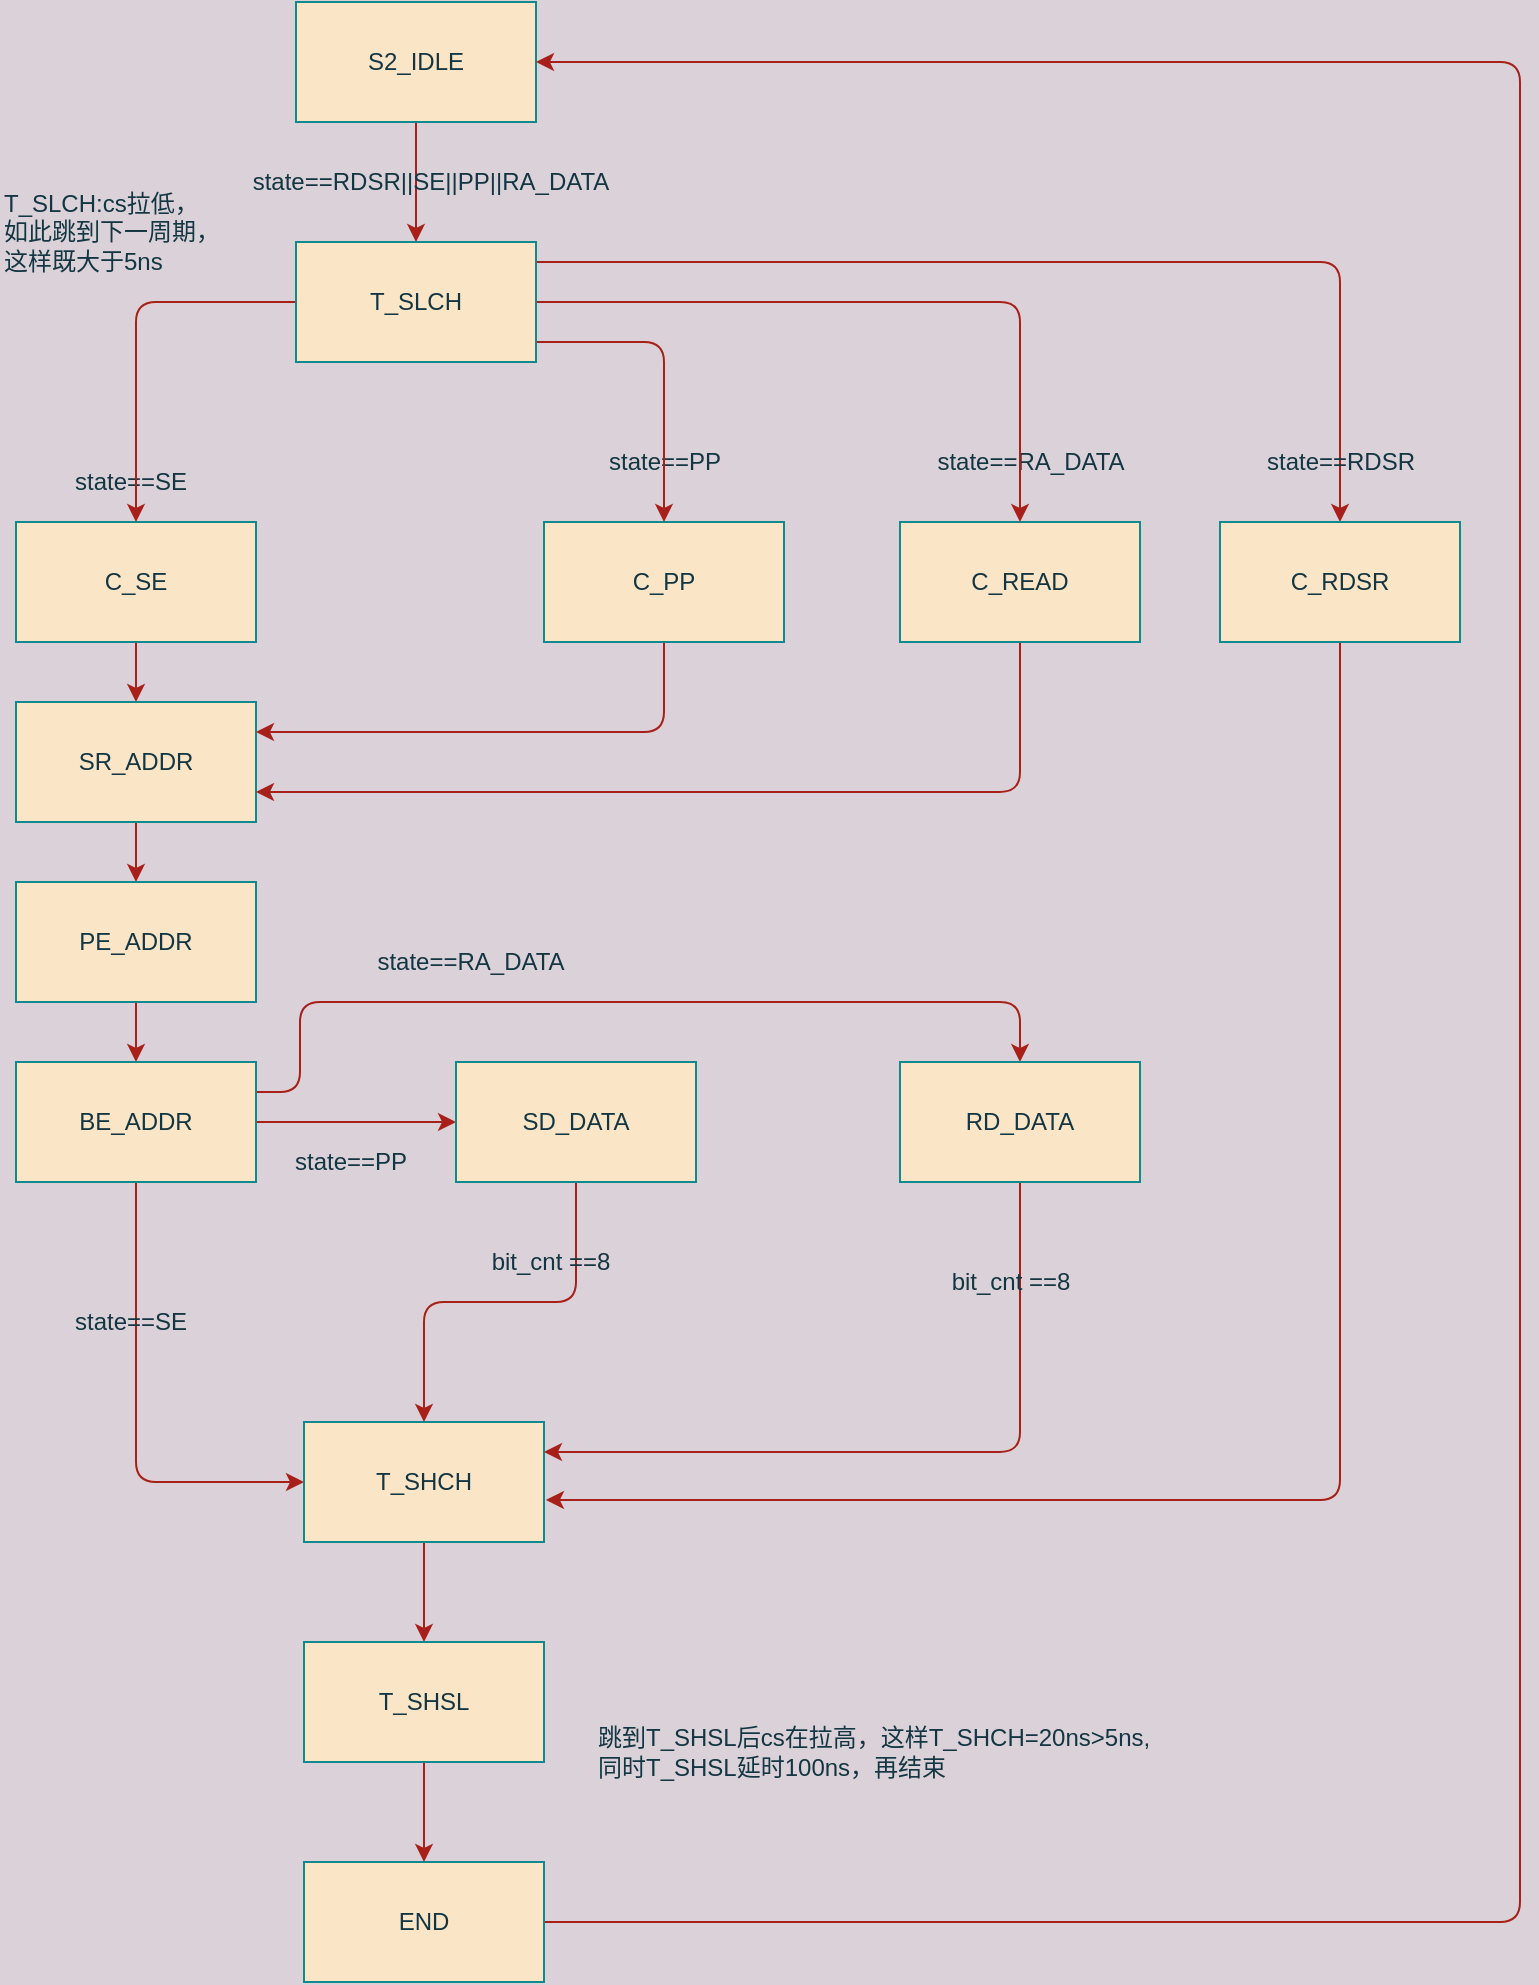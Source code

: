 <mxfile version="14.2.9" type="github">
  <diagram id="y9PfuHGtkb0Xi2rJtWgL" name="Page-1">
    <mxGraphModel dx="1350" dy="804" grid="1" gridSize="10" guides="1" tooltips="1" connect="1" arrows="1" fold="1" page="1" pageScale="1" pageWidth="827" pageHeight="1169" background="#DAD2D8" math="0" shadow="0">
      <root>
        <mxCell id="0" />
        <mxCell id="1" parent="0" />
        <mxCell id="nN14oj0gZmcJKw9xQ7Gt-3" style="edgeStyle=orthogonalEdgeStyle;curved=0;rounded=1;sketch=0;orthogonalLoop=1;jettySize=auto;html=1;entryX=0.5;entryY=0;entryDx=0;entryDy=0;strokeColor=#A8201A;fillColor=#FAE5C7;fontColor=#143642;" edge="1" parent="1" source="mpRg7uGL-hKuVafOZky2-3" target="nN14oj0gZmcJKw9xQ7Gt-2">
          <mxGeometry relative="1" as="geometry" />
        </mxCell>
        <mxCell id="mpRg7uGL-hKuVafOZky2-3" value="&lt;div&gt;S2_IDLE&lt;/div&gt;" style="whiteSpace=wrap;html=1;rounded=0;sketch=0;strokeColor=#0F8B8D;fillColor=#FAE5C7;fontColor=#143642;" parent="1" vertex="1">
          <mxGeometry x="178" y="40" width="120" height="60" as="geometry" />
        </mxCell>
        <mxCell id="mpRg7uGL-hKuVafOZky2-7" style="edgeStyle=orthogonalEdgeStyle;curved=0;rounded=1;sketch=0;orthogonalLoop=1;jettySize=auto;html=1;entryX=0.5;entryY=0;entryDx=0;entryDy=0;strokeColor=#A8201A;fillColor=#FAE5C7;fontColor=#143642;labelBackgroundColor=#DAD2D8;" parent="1" source="mpRg7uGL-hKuVafOZky2-4" target="mpRg7uGL-hKuVafOZky2-5" edge="1">
          <mxGeometry relative="1" as="geometry" />
        </mxCell>
        <mxCell id="mpRg7uGL-hKuVafOZky2-4" value="C_SE" style="whiteSpace=wrap;html=1;rounded=0;sketch=0;strokeColor=#0F8B8D;fillColor=#FAE5C7;fontColor=#143642;" parent="1" vertex="1">
          <mxGeometry x="38" y="300" width="120" height="60" as="geometry" />
        </mxCell>
        <mxCell id="mpRg7uGL-hKuVafOZky2-9" style="edgeStyle=orthogonalEdgeStyle;curved=0;rounded=1;sketch=0;orthogonalLoop=1;jettySize=auto;html=1;entryX=0.5;entryY=0;entryDx=0;entryDy=0;strokeColor=#A8201A;fillColor=#FAE5C7;fontColor=#143642;labelBackgroundColor=#DAD2D8;" parent="1" source="mpRg7uGL-hKuVafOZky2-5" target="mpRg7uGL-hKuVafOZky2-8" edge="1">
          <mxGeometry relative="1" as="geometry" />
        </mxCell>
        <mxCell id="mpRg7uGL-hKuVafOZky2-5" value="SR_ADDR" style="whiteSpace=wrap;html=1;rounded=0;sketch=0;strokeColor=#0F8B8D;fillColor=#FAE5C7;fontColor=#143642;" parent="1" vertex="1">
          <mxGeometry x="38" y="390" width="120" height="60" as="geometry" />
        </mxCell>
        <mxCell id="mpRg7uGL-hKuVafOZky2-11" style="edgeStyle=orthogonalEdgeStyle;curved=0;rounded=1;sketch=0;orthogonalLoop=1;jettySize=auto;html=1;strokeColor=#A8201A;fillColor=#FAE5C7;fontColor=#143642;labelBackgroundColor=#DAD2D8;" parent="1" source="mpRg7uGL-hKuVafOZky2-8" target="mpRg7uGL-hKuVafOZky2-10" edge="1">
          <mxGeometry relative="1" as="geometry" />
        </mxCell>
        <mxCell id="mpRg7uGL-hKuVafOZky2-8" value="PE_ADDR" style="whiteSpace=wrap;html=1;rounded=0;sketch=0;strokeColor=#0F8B8D;fillColor=#FAE5C7;fontColor=#143642;" parent="1" vertex="1">
          <mxGeometry x="38" y="480" width="120" height="60" as="geometry" />
        </mxCell>
        <mxCell id="mpRg7uGL-hKuVafOZky2-26" style="edgeStyle=orthogonalEdgeStyle;curved=0;rounded=1;sketch=0;orthogonalLoop=1;jettySize=auto;html=1;entryX=0;entryY=0.5;entryDx=0;entryDy=0;strokeColor=#A8201A;fillColor=#FAE5C7;fontColor=#143642;labelBackgroundColor=#DAD2D8;" parent="1" source="mpRg7uGL-hKuVafOZky2-10" target="mpRg7uGL-hKuVafOZky2-25" edge="1">
          <mxGeometry relative="1" as="geometry" />
        </mxCell>
        <mxCell id="4_lUSXkcKFkcI5uqRMfD-8" style="edgeStyle=orthogonalEdgeStyle;curved=0;rounded=1;sketch=0;orthogonalLoop=1;jettySize=auto;html=1;exitX=1;exitY=0.25;exitDx=0;exitDy=0;entryX=0.5;entryY=0;entryDx=0;entryDy=0;strokeColor=#A8201A;fillColor=#FAE5C7;fontColor=#143642;labelBackgroundColor=#DAD2D8;" parent="1" source="mpRg7uGL-hKuVafOZky2-10" target="4_lUSXkcKFkcI5uqRMfD-7" edge="1">
          <mxGeometry relative="1" as="geometry">
            <Array as="points">
              <mxPoint x="180" y="585" />
              <mxPoint x="180" y="540" />
              <mxPoint x="540" y="540" />
            </Array>
          </mxGeometry>
        </mxCell>
        <mxCell id="QHvNHM5LutkKZke6r-BI-2" style="edgeStyle=orthogonalEdgeStyle;curved=0;rounded=1;sketch=0;orthogonalLoop=1;jettySize=auto;html=1;entryX=0;entryY=0.5;entryDx=0;entryDy=0;strokeColor=#A8201A;fillColor=#FAE5C7;fontColor=#143642;labelBackgroundColor=#DAD2D8;" parent="1" source="mpRg7uGL-hKuVafOZky2-10" target="mpRg7uGL-hKuVafOZky2-16" edge="1">
          <mxGeometry relative="1" as="geometry">
            <Array as="points">
              <mxPoint x="98" y="780" />
            </Array>
          </mxGeometry>
        </mxCell>
        <mxCell id="mpRg7uGL-hKuVafOZky2-10" value="BE_ADDR" style="whiteSpace=wrap;html=1;rounded=0;sketch=0;strokeColor=#0F8B8D;fillColor=#FAE5C7;fontColor=#143642;" parent="1" vertex="1">
          <mxGeometry x="38" y="570" width="120" height="60" as="geometry" />
        </mxCell>
        <mxCell id="nN14oj0gZmcJKw9xQ7Gt-16" style="edgeStyle=orthogonalEdgeStyle;curved=0;rounded=1;sketch=0;orthogonalLoop=1;jettySize=auto;html=1;entryX=0.5;entryY=0;entryDx=0;entryDy=0;strokeColor=#A8201A;fillColor=#FAE5C7;fontColor=#143642;" edge="1" parent="1" source="mpRg7uGL-hKuVafOZky2-16" target="nN14oj0gZmcJKw9xQ7Gt-15">
          <mxGeometry relative="1" as="geometry" />
        </mxCell>
        <mxCell id="mpRg7uGL-hKuVafOZky2-16" value="T_SHCH" style="whiteSpace=wrap;html=1;rounded=0;sketch=0;strokeColor=#0F8B8D;fillColor=#FAE5C7;fontColor=#143642;" parent="1" vertex="1">
          <mxGeometry x="182" y="750" width="120" height="60" as="geometry" />
        </mxCell>
        <mxCell id="mpRg7uGL-hKuVafOZky2-17" value="state==SE" style="text;html=1;align=center;verticalAlign=middle;resizable=0;points=[];autosize=1;fontColor=#143642;" parent="1" vertex="1">
          <mxGeometry x="60" y="270" width="70" height="20" as="geometry" />
        </mxCell>
        <mxCell id="4_lUSXkcKFkcI5uqRMfD-5" style="edgeStyle=orthogonalEdgeStyle;curved=0;rounded=1;sketch=0;orthogonalLoop=1;jettySize=auto;html=1;entryX=1;entryY=0.25;entryDx=0;entryDy=0;strokeColor=#A8201A;fillColor=#FAE5C7;fontColor=#143642;labelBackgroundColor=#DAD2D8;" parent="1" source="mpRg7uGL-hKuVafOZky2-19" target="mpRg7uGL-hKuVafOZky2-5" edge="1">
          <mxGeometry relative="1" as="geometry">
            <Array as="points">
              <mxPoint x="362" y="405" />
            </Array>
          </mxGeometry>
        </mxCell>
        <mxCell id="mpRg7uGL-hKuVafOZky2-19" value="C_PP" style="whiteSpace=wrap;html=1;rounded=0;sketch=0;strokeColor=#0F8B8D;fillColor=#FAE5C7;fontColor=#143642;" parent="1" vertex="1">
          <mxGeometry x="302" y="300" width="120" height="60" as="geometry" />
        </mxCell>
        <mxCell id="mpRg7uGL-hKuVafOZky2-22" value="state==PP" style="text;html=1;align=center;verticalAlign=middle;resizable=0;points=[];autosize=1;fontColor=#143642;" parent="1" vertex="1">
          <mxGeometry x="327" y="260" width="70" height="20" as="geometry" />
        </mxCell>
        <mxCell id="QHvNHM5LutkKZke6r-BI-3" style="edgeStyle=orthogonalEdgeStyle;curved=0;rounded=1;sketch=0;orthogonalLoop=1;jettySize=auto;html=1;entryX=0.5;entryY=0;entryDx=0;entryDy=0;strokeColor=#A8201A;fillColor=#FAE5C7;fontColor=#143642;labelBackgroundColor=#DAD2D8;" parent="1" source="mpRg7uGL-hKuVafOZky2-25" target="mpRg7uGL-hKuVafOZky2-16" edge="1">
          <mxGeometry relative="1" as="geometry" />
        </mxCell>
        <mxCell id="mpRg7uGL-hKuVafOZky2-25" value="SD_DATA" style="whiteSpace=wrap;html=1;rounded=0;sketch=0;strokeColor=#0F8B8D;fillColor=#FAE5C7;fontColor=#143642;" parent="1" vertex="1">
          <mxGeometry x="258" y="570" width="120" height="60" as="geometry" />
        </mxCell>
        <mxCell id="mpRg7uGL-hKuVafOZky2-27" value="state==PP" style="text;html=1;align=center;verticalAlign=middle;resizable=0;points=[];autosize=1;fontColor=#143642;" parent="1" vertex="1">
          <mxGeometry x="170" y="610" width="70" height="20" as="geometry" />
        </mxCell>
        <mxCell id="4_lUSXkcKFkcI5uqRMfD-6" style="edgeStyle=orthogonalEdgeStyle;curved=0;rounded=1;sketch=0;orthogonalLoop=1;jettySize=auto;html=1;entryX=1;entryY=0.75;entryDx=0;entryDy=0;strokeColor=#A8201A;fillColor=#FAE5C7;fontColor=#143642;labelBackgroundColor=#DAD2D8;" parent="1" source="4_lUSXkcKFkcI5uqRMfD-1" target="mpRg7uGL-hKuVafOZky2-5" edge="1">
          <mxGeometry relative="1" as="geometry">
            <Array as="points">
              <mxPoint x="540" y="435" />
            </Array>
          </mxGeometry>
        </mxCell>
        <mxCell id="4_lUSXkcKFkcI5uqRMfD-1" value="C_READ" style="whiteSpace=wrap;html=1;rounded=0;sketch=0;strokeColor=#0F8B8D;fillColor=#FAE5C7;fontColor=#143642;" parent="1" vertex="1">
          <mxGeometry x="480" y="300" width="120" height="60" as="geometry" />
        </mxCell>
        <mxCell id="4_lUSXkcKFkcI5uqRMfD-4" value="state==RA_DATA" style="text;html=1;align=center;verticalAlign=middle;resizable=0;points=[];autosize=1;fontColor=#143642;" parent="1" vertex="1">
          <mxGeometry x="490" y="260" width="110" height="20" as="geometry" />
        </mxCell>
        <mxCell id="nN14oj0gZmcJKw9xQ7Gt-13" style="edgeStyle=orthogonalEdgeStyle;curved=0;rounded=1;sketch=0;orthogonalLoop=1;jettySize=auto;html=1;entryX=1;entryY=0.25;entryDx=0;entryDy=0;strokeColor=#A8201A;fillColor=#FAE5C7;fontColor=#143642;" edge="1" parent="1" source="4_lUSXkcKFkcI5uqRMfD-7" target="mpRg7uGL-hKuVafOZky2-16">
          <mxGeometry relative="1" as="geometry">
            <Array as="points">
              <mxPoint x="540" y="765" />
            </Array>
          </mxGeometry>
        </mxCell>
        <mxCell id="4_lUSXkcKFkcI5uqRMfD-7" value="RD_DATA" style="whiteSpace=wrap;html=1;rounded=0;sketch=0;strokeColor=#0F8B8D;fillColor=#FAE5C7;fontColor=#143642;" parent="1" vertex="1">
          <mxGeometry x="480" y="570" width="120" height="60" as="geometry" />
        </mxCell>
        <mxCell id="4_lUSXkcKFkcI5uqRMfD-9" value="state==RA_DATA" style="text;html=1;align=center;verticalAlign=middle;resizable=0;points=[];autosize=1;fontColor=#143642;" parent="1" vertex="1">
          <mxGeometry x="210" y="510" width="110" height="20" as="geometry" />
        </mxCell>
        <mxCell id="QHvNHM5LutkKZke6r-BI-5" value="state==SE" style="text;html=1;align=center;verticalAlign=middle;resizable=0;points=[];autosize=1;fontColor=#143642;" parent="1" vertex="1">
          <mxGeometry x="60" y="690" width="70" height="20" as="geometry" />
        </mxCell>
        <mxCell id="nN14oj0gZmcJKw9xQ7Gt-5" style="edgeStyle=orthogonalEdgeStyle;curved=0;rounded=1;sketch=0;orthogonalLoop=1;jettySize=auto;html=1;entryX=0.5;entryY=0;entryDx=0;entryDy=0;strokeColor=#A8201A;fillColor=#FAE5C7;fontColor=#143642;" edge="1" parent="1" source="nN14oj0gZmcJKw9xQ7Gt-2" target="mpRg7uGL-hKuVafOZky2-4">
          <mxGeometry relative="1" as="geometry" />
        </mxCell>
        <mxCell id="nN14oj0gZmcJKw9xQ7Gt-6" style="edgeStyle=orthogonalEdgeStyle;curved=0;rounded=1;sketch=0;orthogonalLoop=1;jettySize=auto;html=1;entryX=0.5;entryY=0;entryDx=0;entryDy=0;strokeColor=#A8201A;fillColor=#FAE5C7;fontColor=#143642;" edge="1" parent="1" source="nN14oj0gZmcJKw9xQ7Gt-2" target="mpRg7uGL-hKuVafOZky2-19">
          <mxGeometry relative="1" as="geometry">
            <Array as="points">
              <mxPoint x="362" y="210" />
            </Array>
          </mxGeometry>
        </mxCell>
        <mxCell id="nN14oj0gZmcJKw9xQ7Gt-7" style="edgeStyle=orthogonalEdgeStyle;curved=0;rounded=1;sketch=0;orthogonalLoop=1;jettySize=auto;html=1;entryX=0.5;entryY=0;entryDx=0;entryDy=0;strokeColor=#A8201A;fillColor=#FAE5C7;fontColor=#143642;" edge="1" parent="1" source="nN14oj0gZmcJKw9xQ7Gt-2" target="4_lUSXkcKFkcI5uqRMfD-1">
          <mxGeometry relative="1" as="geometry">
            <Array as="points">
              <mxPoint x="540" y="190" />
            </Array>
          </mxGeometry>
        </mxCell>
        <mxCell id="nN14oj0gZmcJKw9xQ7Gt-9" style="edgeStyle=orthogonalEdgeStyle;curved=0;rounded=1;sketch=0;orthogonalLoop=1;jettySize=auto;html=1;entryX=0.5;entryY=0;entryDx=0;entryDy=0;strokeColor=#A8201A;fillColor=#FAE5C7;fontColor=#143642;" edge="1" parent="1" source="nN14oj0gZmcJKw9xQ7Gt-2" target="nN14oj0gZmcJKw9xQ7Gt-8">
          <mxGeometry relative="1" as="geometry">
            <Array as="points">
              <mxPoint x="700" y="170" />
            </Array>
          </mxGeometry>
        </mxCell>
        <mxCell id="nN14oj0gZmcJKw9xQ7Gt-2" value="T_SLCH" style="whiteSpace=wrap;html=1;rounded=0;sketch=0;strokeColor=#0F8B8D;fillColor=#FAE5C7;fontColor=#143642;" vertex="1" parent="1">
          <mxGeometry x="178" y="160" width="120" height="60" as="geometry" />
        </mxCell>
        <mxCell id="nN14oj0gZmcJKw9xQ7Gt-4" value="state==RDSR||SE||PP||RA_DATA" style="text;html=1;align=center;verticalAlign=middle;resizable=0;points=[];autosize=1;fontColor=#143642;" vertex="1" parent="1">
          <mxGeometry x="150" y="120" width="190" height="20" as="geometry" />
        </mxCell>
        <mxCell id="nN14oj0gZmcJKw9xQ7Gt-12" style="edgeStyle=orthogonalEdgeStyle;curved=0;rounded=1;sketch=0;orthogonalLoop=1;jettySize=auto;html=1;entryX=1.008;entryY=0.65;entryDx=0;entryDy=0;entryPerimeter=0;strokeColor=#A8201A;fillColor=#FAE5C7;fontColor=#143642;" edge="1" parent="1" source="nN14oj0gZmcJKw9xQ7Gt-8" target="mpRg7uGL-hKuVafOZky2-16">
          <mxGeometry relative="1" as="geometry">
            <Array as="points">
              <mxPoint x="700" y="789" />
            </Array>
          </mxGeometry>
        </mxCell>
        <mxCell id="nN14oj0gZmcJKw9xQ7Gt-8" value="C_RDSR" style="whiteSpace=wrap;html=1;rounded=0;sketch=0;strokeColor=#0F8B8D;fillColor=#FAE5C7;fontColor=#143642;" vertex="1" parent="1">
          <mxGeometry x="640" y="300" width="120" height="60" as="geometry" />
        </mxCell>
        <mxCell id="nN14oj0gZmcJKw9xQ7Gt-10" value="state==RDSR" style="text;html=1;align=center;verticalAlign=middle;resizable=0;points=[];autosize=1;fontColor=#143642;" vertex="1" parent="1">
          <mxGeometry x="655" y="260" width="90" height="20" as="geometry" />
        </mxCell>
        <mxCell id="nN14oj0gZmcJKw9xQ7Gt-21" style="edgeStyle=orthogonalEdgeStyle;curved=0;rounded=1;sketch=0;orthogonalLoop=1;jettySize=auto;html=1;entryX=1;entryY=0.5;entryDx=0;entryDy=0;strokeColor=#A8201A;fillColor=#FAE5C7;fontColor=#143642;" edge="1" parent="1" source="nN14oj0gZmcJKw9xQ7Gt-14" target="mpRg7uGL-hKuVafOZky2-3">
          <mxGeometry relative="1" as="geometry">
            <Array as="points">
              <mxPoint x="790" y="1000" />
              <mxPoint x="790" y="70" />
            </Array>
          </mxGeometry>
        </mxCell>
        <mxCell id="nN14oj0gZmcJKw9xQ7Gt-14" value="END" style="whiteSpace=wrap;html=1;rounded=0;sketch=0;strokeColor=#0F8B8D;fillColor=#FAE5C7;fontColor=#143642;" vertex="1" parent="1">
          <mxGeometry x="182" y="970" width="120" height="60" as="geometry" />
        </mxCell>
        <mxCell id="nN14oj0gZmcJKw9xQ7Gt-18" style="edgeStyle=orthogonalEdgeStyle;curved=0;rounded=1;sketch=0;orthogonalLoop=1;jettySize=auto;html=1;entryX=0.5;entryY=0;entryDx=0;entryDy=0;strokeColor=#A8201A;fillColor=#FAE5C7;fontColor=#143642;" edge="1" parent="1" source="nN14oj0gZmcJKw9xQ7Gt-15" target="nN14oj0gZmcJKw9xQ7Gt-14">
          <mxGeometry relative="1" as="geometry" />
        </mxCell>
        <mxCell id="nN14oj0gZmcJKw9xQ7Gt-15" value="T_SHSL" style="whiteSpace=wrap;html=1;rounded=0;sketch=0;strokeColor=#0F8B8D;fillColor=#FAE5C7;fontColor=#143642;" vertex="1" parent="1">
          <mxGeometry x="182" y="860" width="120" height="60" as="geometry" />
        </mxCell>
        <mxCell id="nN14oj0gZmcJKw9xQ7Gt-19" value="bit_cnt ==8" style="text;html=1;align=center;verticalAlign=middle;resizable=0;points=[];autosize=1;fontColor=#143642;" vertex="1" parent="1">
          <mxGeometry x="270" y="660" width="70" height="20" as="geometry" />
        </mxCell>
        <mxCell id="nN14oj0gZmcJKw9xQ7Gt-20" value="bit_cnt ==8" style="text;html=1;align=center;verticalAlign=middle;resizable=0;points=[];autosize=1;fontColor=#143642;" vertex="1" parent="1">
          <mxGeometry x="500" y="670" width="70" height="20" as="geometry" />
        </mxCell>
        <mxCell id="nN14oj0gZmcJKw9xQ7Gt-22" value="&lt;div align=&quot;left&quot;&gt;T_SLCH:cs拉低，&lt;/div&gt;&lt;div align=&quot;left&quot;&gt;如此跳到下一周期，&lt;/div&gt;&lt;div align=&quot;left&quot;&gt;这样既大于5ns&lt;br&gt;&lt;/div&gt;" style="text;html=1;align=left;verticalAlign=middle;resizable=0;points=[];autosize=1;fontColor=#143642;" vertex="1" parent="1">
          <mxGeometry x="30" y="130" width="120" height="50" as="geometry" />
        </mxCell>
        <mxCell id="nN14oj0gZmcJKw9xQ7Gt-23" value="&lt;div&gt;跳到T_SHSL后cs在拉高，这样T_SHCH=20ns&amp;gt;5ns,&lt;/div&gt;&lt;div&gt;同时T_SHSL延时100ns，再结束&lt;br&gt;&lt;/div&gt;" style="text;html=1;align=left;verticalAlign=middle;resizable=0;points=[];autosize=1;fontColor=#143642;" vertex="1" parent="1">
          <mxGeometry x="327" y="900" width="290" height="30" as="geometry" />
        </mxCell>
      </root>
    </mxGraphModel>
  </diagram>
</mxfile>

